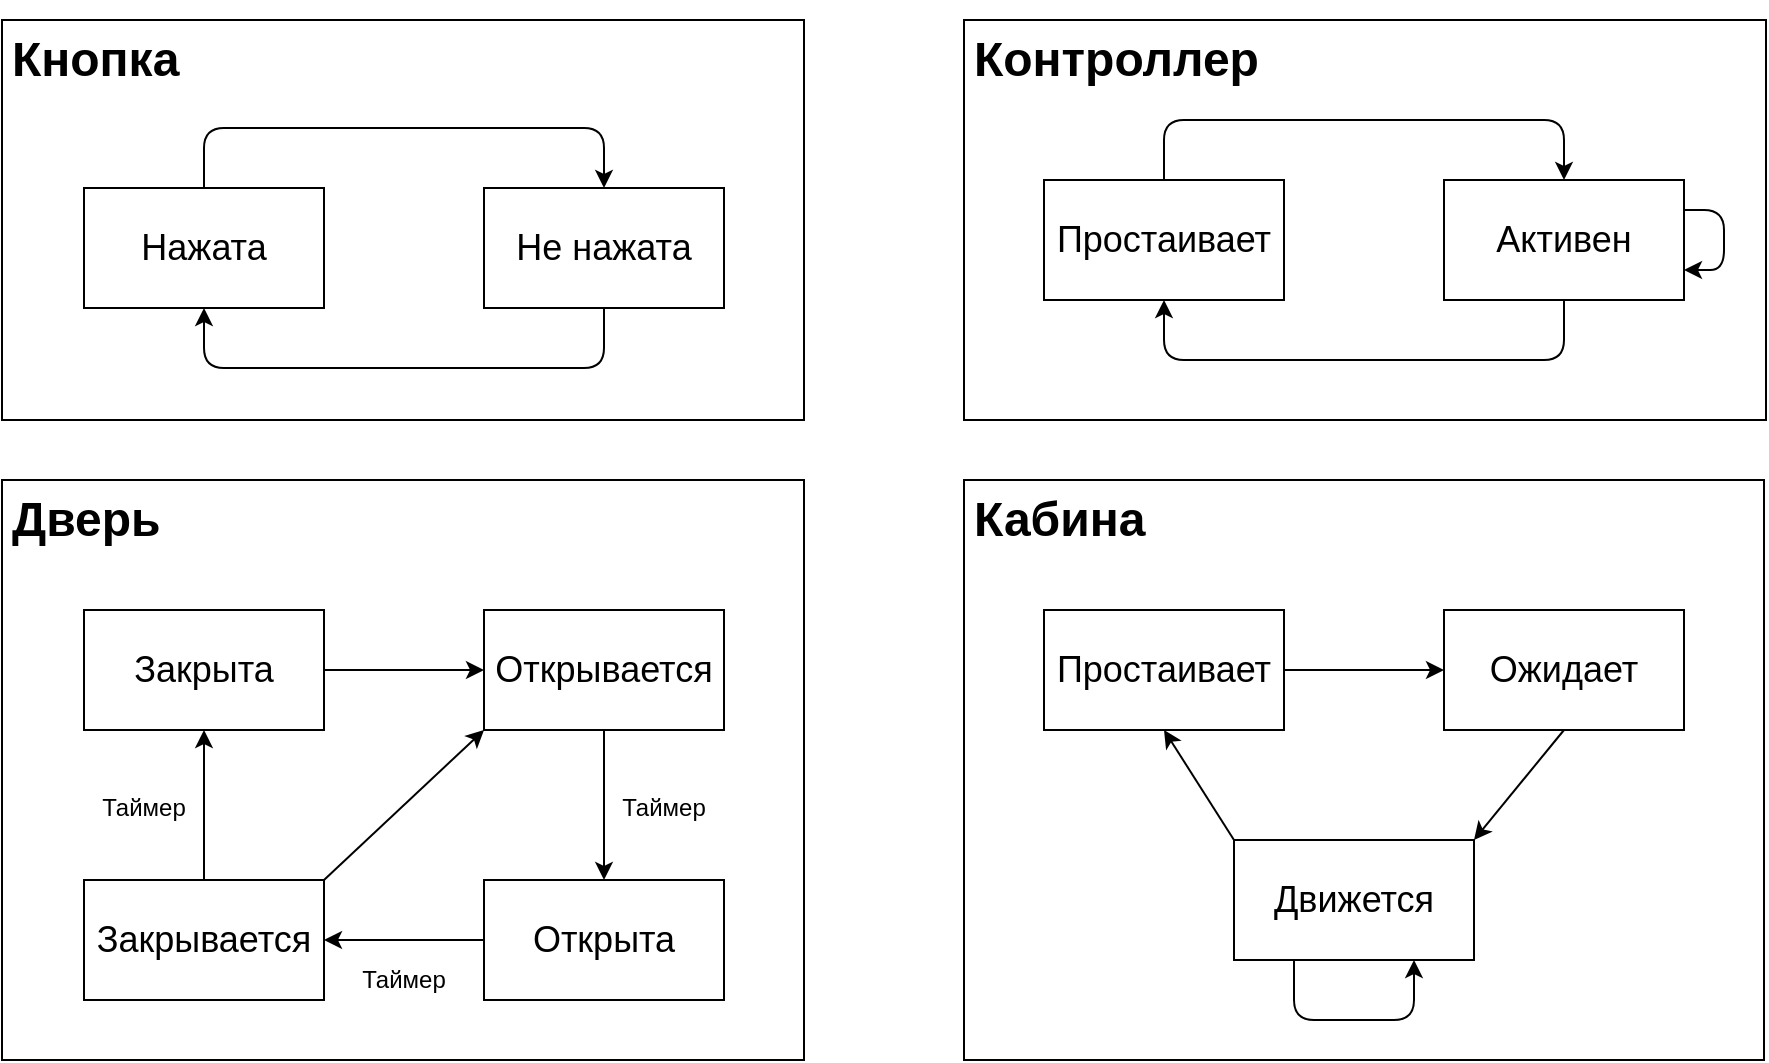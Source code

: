 <mxfile version="14.7.6" type="device"><diagram id="xFlT8NAsIanwGGdpNM8l" name="lab04"><mxGraphModel dx="1114" dy="495" grid="1" gridSize="10" guides="1" tooltips="1" connect="1" arrows="1" fold="1" page="1" pageScale="1" pageWidth="827" pageHeight="1169" math="0" shadow="0"><root><mxCell id="0"/><mxCell id="1" parent="0"/><mxCell id="le_DG5Yiv7jqSoa_EhsO-5" value="" style="rounded=0;whiteSpace=wrap;html=1;fillColor=none;" parent="1" vertex="1"><mxGeometry x="39" y="40" width="401" height="200" as="geometry"/></mxCell><mxCell id="le_DG5Yiv7jqSoa_EhsO-6" value="&lt;h1&gt;Кнопка&lt;/h1&gt;" style="text;html=1;strokeColor=none;fillColor=none;spacing=5;spacingTop=-20;whiteSpace=wrap;overflow=hidden;rounded=0;" parent="1" vertex="1"><mxGeometry x="39" y="40" width="100" height="40" as="geometry"/></mxCell><mxCell id="le_DG5Yiv7jqSoa_EhsO-7" value="&lt;font style=&quot;font-size: 18px&quot;&gt;Нажата&lt;/font&gt;" style="rounded=0;whiteSpace=wrap;html=1;" parent="1" vertex="1"><mxGeometry x="80" y="124" width="120" height="60" as="geometry"/></mxCell><mxCell id="le_DG5Yiv7jqSoa_EhsO-8" value="&lt;font style=&quot;font-size: 18px&quot;&gt;Не нажата&lt;/font&gt;" style="rounded=0;whiteSpace=wrap;html=1;" parent="1" vertex="1"><mxGeometry x="280" y="124" width="120" height="60" as="geometry"/></mxCell><mxCell id="le_DG5Yiv7jqSoa_EhsO-9" value="" style="endArrow=classic;html=1;edgeStyle=orthogonalEdgeStyle;exitX=0.5;exitY=0;exitDx=0;exitDy=0;entryX=0.5;entryY=0;entryDx=0;entryDy=0;" parent="1" source="le_DG5Yiv7jqSoa_EhsO-7" target="le_DG5Yiv7jqSoa_EhsO-8" edge="1"><mxGeometry width="50" height="50" relative="1" as="geometry"><mxPoint x="209.5" y="114" as="sourcePoint"/><mxPoint x="259.5" y="64" as="targetPoint"/><Array as="points"><mxPoint x="140" y="94"/><mxPoint x="340" y="94"/></Array></mxGeometry></mxCell><mxCell id="le_DG5Yiv7jqSoa_EhsO-10" value="" style="endArrow=classic;html=1;edgeStyle=orthogonalEdgeStyle;entryX=0.5;entryY=1;entryDx=0;entryDy=0;exitX=0.5;exitY=1;exitDx=0;exitDy=0;" parent="1" source="le_DG5Yiv7jqSoa_EhsO-8" target="le_DG5Yiv7jqSoa_EhsO-7" edge="1"><mxGeometry width="50" height="50" relative="1" as="geometry"><mxPoint x="190" y="294" as="sourcePoint"/><mxPoint x="330" y="314" as="targetPoint"/><Array as="points"><mxPoint x="340" y="214"/><mxPoint x="140" y="214"/></Array></mxGeometry></mxCell><mxCell id="le_DG5Yiv7jqSoa_EhsO-13" value="" style="rounded=0;whiteSpace=wrap;html=1;fillColor=none;" parent="1" vertex="1"><mxGeometry x="520" y="40" width="401" height="200" as="geometry"/></mxCell><mxCell id="le_DG5Yiv7jqSoa_EhsO-14" value="" style="rounded=0;whiteSpace=wrap;html=1;fillColor=none;" parent="1" vertex="1"><mxGeometry x="39" y="270" width="401" height="290" as="geometry"/></mxCell><mxCell id="le_DG5Yiv7jqSoa_EhsO-15" value="" style="rounded=0;whiteSpace=wrap;html=1;fillColor=none;" parent="1" vertex="1"><mxGeometry x="520" y="270" width="400" height="290" as="geometry"/></mxCell><mxCell id="le_DG5Yiv7jqSoa_EhsO-16" value="&lt;h1&gt;Контроллер&lt;/h1&gt;" style="text;html=1;strokeColor=none;fillColor=none;spacing=5;spacingTop=-20;whiteSpace=wrap;overflow=hidden;rounded=0;" parent="1" vertex="1"><mxGeometry x="520" y="40" width="160" height="40" as="geometry"/></mxCell><mxCell id="le_DG5Yiv7jqSoa_EhsO-17" value="&lt;h1&gt;Дверь&lt;/h1&gt;" style="text;html=1;strokeColor=none;fillColor=none;spacing=5;spacingTop=-20;whiteSpace=wrap;overflow=hidden;rounded=0;" parent="1" vertex="1"><mxGeometry x="39" y="270" width="100" height="40" as="geometry"/></mxCell><mxCell id="le_DG5Yiv7jqSoa_EhsO-18" value="&lt;h1&gt;Кабина&lt;/h1&gt;" style="text;html=1;strokeColor=none;fillColor=none;spacing=5;spacingTop=-20;whiteSpace=wrap;overflow=hidden;rounded=0;" parent="1" vertex="1"><mxGeometry x="520" y="270" width="100" height="40" as="geometry"/></mxCell><mxCell id="le_DG5Yiv7jqSoa_EhsO-20" value="&lt;span style=&quot;font-size: 18px&quot;&gt;Простаивает&lt;/span&gt;" style="rounded=0;whiteSpace=wrap;html=1;" parent="1" vertex="1"><mxGeometry x="560" y="120" width="120" height="60" as="geometry"/></mxCell><mxCell id="le_DG5Yiv7jqSoa_EhsO-21" value="&lt;font style=&quot;font-size: 18px&quot;&gt;Активен&lt;/font&gt;" style="rounded=0;whiteSpace=wrap;html=1;" parent="1" vertex="1"><mxGeometry x="760" y="120" width="120" height="60" as="geometry"/></mxCell><mxCell id="le_DG5Yiv7jqSoa_EhsO-22" value="" style="endArrow=classic;html=1;edgeStyle=orthogonalEdgeStyle;exitX=0.5;exitY=0;exitDx=0;exitDy=0;entryX=0.5;entryY=0;entryDx=0;entryDy=0;" parent="1" source="le_DG5Yiv7jqSoa_EhsO-20" target="le_DG5Yiv7jqSoa_EhsO-21" edge="1"><mxGeometry width="50" height="50" relative="1" as="geometry"><mxPoint x="620" y="110" as="sourcePoint"/><mxPoint x="820" y="110" as="targetPoint"/><Array as="points"><mxPoint x="620" y="90"/><mxPoint x="820" y="90"/></Array></mxGeometry></mxCell><mxCell id="le_DG5Yiv7jqSoa_EhsO-25" value="" style="endArrow=classic;html=1;edgeStyle=orthogonalEdgeStyle;exitX=0.5;exitY=1;exitDx=0;exitDy=0;entryX=0.5;entryY=1;entryDx=0;entryDy=0;" parent="1" source="le_DG5Yiv7jqSoa_EhsO-21" target="le_DG5Yiv7jqSoa_EhsO-20" edge="1"><mxGeometry width="50" height="50" relative="1" as="geometry"><mxPoint x="610" y="230" as="sourcePoint"/><mxPoint x="810" y="230" as="targetPoint"/><Array as="points"><mxPoint x="820" y="210"/><mxPoint x="620" y="210"/></Array></mxGeometry></mxCell><mxCell id="le_DG5Yiv7jqSoa_EhsO-26" value="" style="endArrow=classic;html=1;edgeStyle=orthogonalEdgeStyle;exitX=1;exitY=0.25;exitDx=0;exitDy=0;entryX=1;entryY=0.75;entryDx=0;entryDy=0;" parent="1" source="le_DG5Yiv7jqSoa_EhsO-21" target="le_DG5Yiv7jqSoa_EhsO-21" edge="1"><mxGeometry width="50" height="50" relative="1" as="geometry"><mxPoint x="630" y="130" as="sourcePoint"/><mxPoint x="830" y="130" as="targetPoint"/><Array as="points"><mxPoint x="900" y="135"/><mxPoint x="900" y="165"/></Array></mxGeometry></mxCell><mxCell id="le_DG5Yiv7jqSoa_EhsO-27" value="&lt;font style=&quot;font-size: 18px&quot;&gt;Закрыта&lt;/font&gt;" style="rounded=0;whiteSpace=wrap;html=1;" parent="1" vertex="1"><mxGeometry x="80" y="335" width="120" height="60" as="geometry"/></mxCell><mxCell id="le_DG5Yiv7jqSoa_EhsO-28" value="&lt;font style=&quot;font-size: 18px&quot;&gt;Открывается&lt;/font&gt;" style="rounded=0;whiteSpace=wrap;html=1;" parent="1" vertex="1"><mxGeometry x="280" y="335" width="120" height="60" as="geometry"/></mxCell><mxCell id="le_DG5Yiv7jqSoa_EhsO-29" value="&lt;font style=&quot;font-size: 18px&quot;&gt;Закрывается&lt;/font&gt;" style="rounded=0;whiteSpace=wrap;html=1;" parent="1" vertex="1"><mxGeometry x="80" y="470" width="120" height="60" as="geometry"/></mxCell><mxCell id="le_DG5Yiv7jqSoa_EhsO-30" value="&lt;font style=&quot;font-size: 18px&quot;&gt;Открыта&lt;/font&gt;" style="rounded=0;whiteSpace=wrap;html=1;" parent="1" vertex="1"><mxGeometry x="280" y="470" width="120" height="60" as="geometry"/></mxCell><mxCell id="le_DG5Yiv7jqSoa_EhsO-31" value="" style="endArrow=classic;html=1;exitX=1;exitY=0.5;exitDx=0;exitDy=0;entryX=0;entryY=0.5;entryDx=0;entryDy=0;" parent="1" source="le_DG5Yiv7jqSoa_EhsO-27" target="le_DG5Yiv7jqSoa_EhsO-28" edge="1"><mxGeometry width="50" height="50" relative="1" as="geometry"><mxPoint x="214.5" y="360" as="sourcePoint"/><mxPoint x="264.5" y="310" as="targetPoint"/></mxGeometry></mxCell><mxCell id="le_DG5Yiv7jqSoa_EhsO-32" value="" style="endArrow=classic;html=1;exitX=0;exitY=0.5;exitDx=0;exitDy=0;entryX=1;entryY=0.5;entryDx=0;entryDy=0;" parent="1" source="le_DG5Yiv7jqSoa_EhsO-30" target="le_DG5Yiv7jqSoa_EhsO-29" edge="1"><mxGeometry width="50" height="50" relative="1" as="geometry"><mxPoint x="290" y="450" as="sourcePoint"/><mxPoint x="210" y="450" as="targetPoint"/></mxGeometry></mxCell><mxCell id="le_DG5Yiv7jqSoa_EhsO-33" value="" style="endArrow=classic;html=1;exitX=0.5;exitY=1;exitDx=0;exitDy=0;entryX=0.5;entryY=0;entryDx=0;entryDy=0;" parent="1" source="le_DG5Yiv7jqSoa_EhsO-28" target="le_DG5Yiv7jqSoa_EhsO-30" edge="1"><mxGeometry width="50" height="50" relative="1" as="geometry"><mxPoint x="279.5" y="440" as="sourcePoint"/><mxPoint x="199.5" y="440" as="targetPoint"/></mxGeometry></mxCell><mxCell id="le_DG5Yiv7jqSoa_EhsO-34" value="" style="endArrow=classic;html=1;exitX=0.5;exitY=0;exitDx=0;exitDy=0;entryX=0.5;entryY=1;entryDx=0;entryDy=0;" parent="1" source="le_DG5Yiv7jqSoa_EhsO-29" target="le_DG5Yiv7jqSoa_EhsO-27" edge="1"><mxGeometry width="50" height="50" relative="1" as="geometry"><mxPoint x="230" y="395" as="sourcePoint"/><mxPoint x="230" y="470" as="targetPoint"/></mxGeometry></mxCell><mxCell id="le_DG5Yiv7jqSoa_EhsO-36" value="Таймер" style="text;html=1;strokeColor=none;fillColor=none;align=center;verticalAlign=middle;whiteSpace=wrap;rounded=0;" parent="1" vertex="1"><mxGeometry x="90" y="424" width="40" height="20" as="geometry"/></mxCell><mxCell id="le_DG5Yiv7jqSoa_EhsO-37" value="Таймер" style="text;html=1;strokeColor=none;fillColor=none;align=center;verticalAlign=middle;whiteSpace=wrap;rounded=0;" parent="1" vertex="1"><mxGeometry x="350" y="424" width="40" height="20" as="geometry"/></mxCell><mxCell id="le_DG5Yiv7jqSoa_EhsO-38" value="Таймер" style="text;html=1;strokeColor=none;fillColor=none;align=center;verticalAlign=middle;whiteSpace=wrap;rounded=0;" parent="1" vertex="1"><mxGeometry x="219.5" y="510" width="40" height="20" as="geometry"/></mxCell><mxCell id="le_DG5Yiv7jqSoa_EhsO-39" value="&lt;font style=&quot;font-size: 18px&quot;&gt;Простаивает&lt;/font&gt;" style="rounded=0;whiteSpace=wrap;html=1;fillColor=#ffffff;" parent="1" vertex="1"><mxGeometry x="560" y="335" width="120" height="60" as="geometry"/></mxCell><mxCell id="le_DG5Yiv7jqSoa_EhsO-40" value="&lt;span style=&quot;font-size: 18px&quot;&gt;Ожидает&lt;/span&gt;" style="rounded=0;whiteSpace=wrap;html=1;fillColor=#ffffff;" parent="1" vertex="1"><mxGeometry x="760" y="335" width="120" height="60" as="geometry"/></mxCell><mxCell id="le_DG5Yiv7jqSoa_EhsO-41" value="&lt;font style=&quot;font-size: 18px&quot;&gt;Движется&lt;/font&gt;" style="rounded=0;whiteSpace=wrap;html=1;fillColor=#ffffff;" parent="1" vertex="1"><mxGeometry x="655" y="450" width="120" height="60" as="geometry"/></mxCell><mxCell id="le_DG5Yiv7jqSoa_EhsO-42" value="" style="endArrow=classic;html=1;exitX=1;exitY=0.5;exitDx=0;exitDy=0;entryX=0;entryY=0.5;entryDx=0;entryDy=0;" parent="1" source="le_DG5Yiv7jqSoa_EhsO-39" target="le_DG5Yiv7jqSoa_EhsO-40" edge="1"><mxGeometry width="50" height="50" relative="1" as="geometry"><mxPoint x="540" y="420" as="sourcePoint"/><mxPoint x="590" y="370" as="targetPoint"/></mxGeometry></mxCell><mxCell id="le_DG5Yiv7jqSoa_EhsO-43" value="" style="endArrow=classic;html=1;entryX=1;entryY=0;entryDx=0;entryDy=0;exitX=0.5;exitY=1;exitDx=0;exitDy=0;" parent="1" source="le_DG5Yiv7jqSoa_EhsO-40" target="le_DG5Yiv7jqSoa_EhsO-41" edge="1"><mxGeometry width="50" height="50" relative="1" as="geometry"><mxPoint x="800" y="470" as="sourcePoint"/><mxPoint x="850" y="420" as="targetPoint"/></mxGeometry></mxCell><mxCell id="le_DG5Yiv7jqSoa_EhsO-44" value="" style="endArrow=classic;html=1;entryX=0.5;entryY=1;entryDx=0;entryDy=0;exitX=0;exitY=0;exitDx=0;exitDy=0;" parent="1" source="le_DG5Yiv7jqSoa_EhsO-41" target="le_DG5Yiv7jqSoa_EhsO-39" edge="1"><mxGeometry width="50" height="50" relative="1" as="geometry"><mxPoint x="615" y="424" as="sourcePoint"/><mxPoint x="570" y="489" as="targetPoint"/></mxGeometry></mxCell><mxCell id="le_DG5Yiv7jqSoa_EhsO-45" value="" style="endArrow=classic;html=1;edgeStyle=orthogonalEdgeStyle;entryX=0.75;entryY=1;entryDx=0;entryDy=0;exitX=0.25;exitY=1;exitDx=0;exitDy=0;" parent="1" source="le_DG5Yiv7jqSoa_EhsO-41" target="le_DG5Yiv7jqSoa_EhsO-41" edge="1"><mxGeometry width="50" height="50" relative="1" as="geometry"><mxPoint x="560" y="515" as="sourcePoint"/><mxPoint x="610" y="465" as="targetPoint"/><Array as="points"><mxPoint x="685" y="540"/><mxPoint x="745" y="540"/></Array></mxGeometry></mxCell><mxCell id="le_DG5Yiv7jqSoa_EhsO-46" value="" style="endArrow=classic;html=1;exitX=1;exitY=0;exitDx=0;exitDy=0;entryX=0;entryY=1;entryDx=0;entryDy=0;" parent="1" source="le_DG5Yiv7jqSoa_EhsO-29" target="le_DG5Yiv7jqSoa_EhsO-28" edge="1"><mxGeometry width="50" height="50" relative="1" as="geometry"><mxPoint x="200" y="395" as="sourcePoint"/><mxPoint x="280" y="470" as="targetPoint"/></mxGeometry></mxCell></root></mxGraphModel></diagram></mxfile>